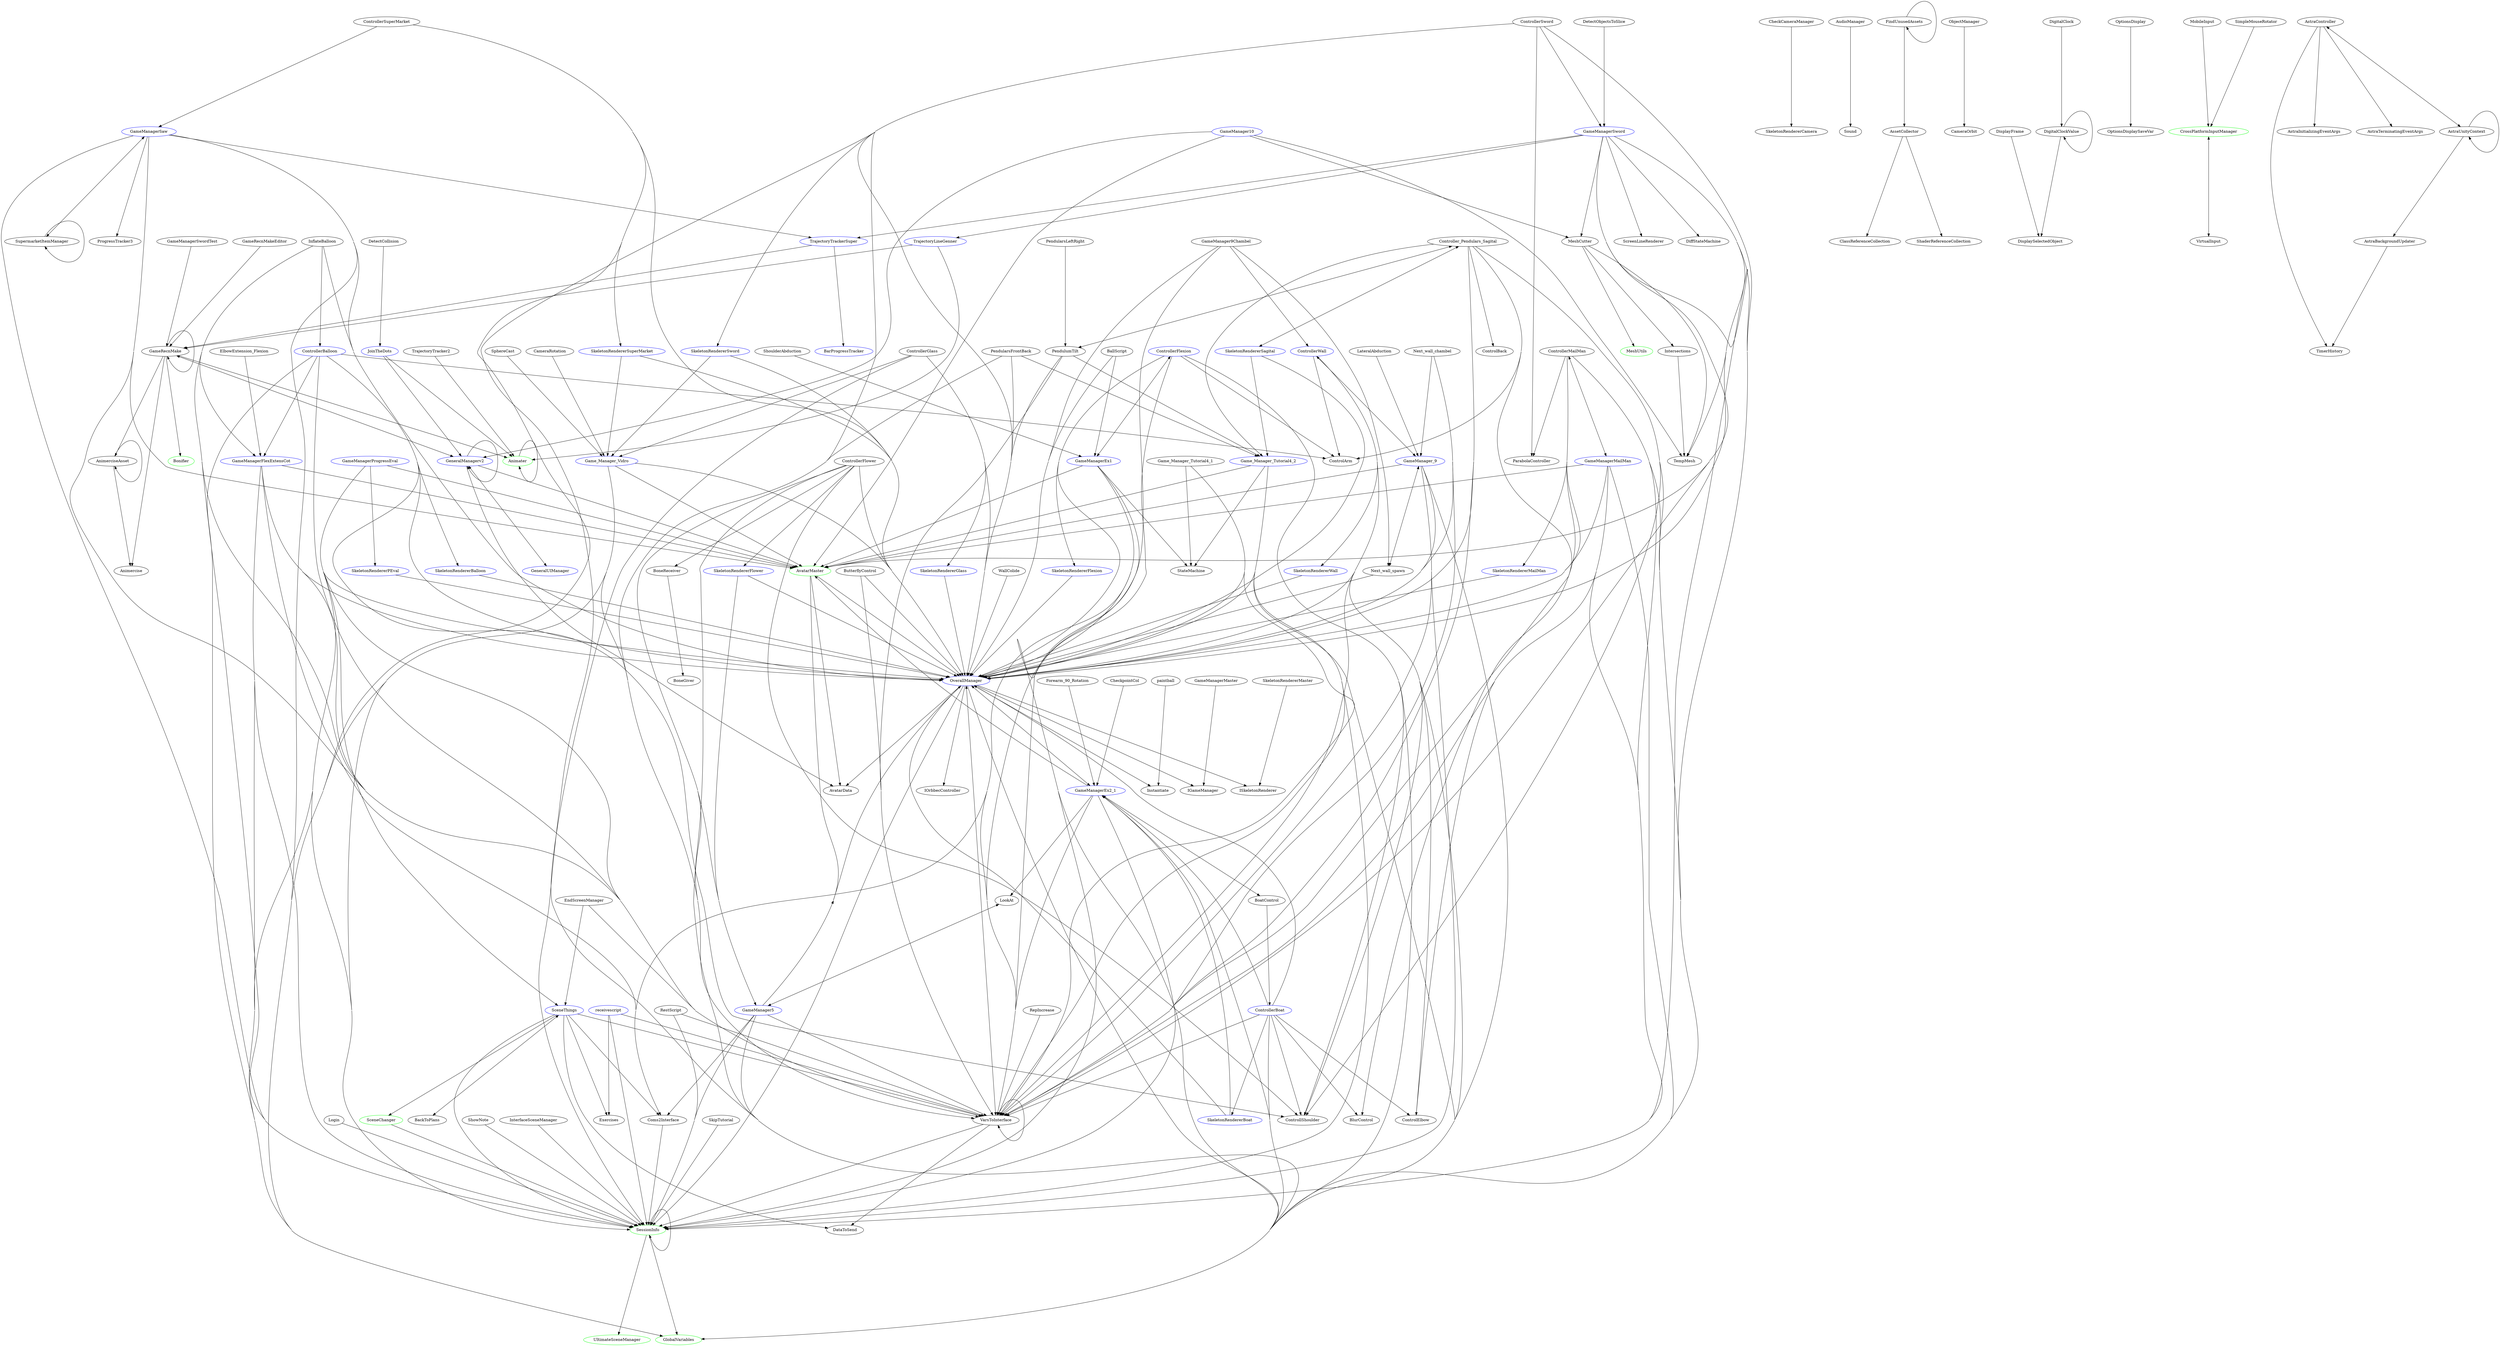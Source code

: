 digraph  {
	graph [concentrate=True,
		nodesep=0.25,
		ranksep=5.0
	];
	BarProgressTracker	 [color=blue];
	RepIncrease -> VarsToInterface;
	VarsToInterface -> VarsToInterface;
	SessionInfo	 [color=green];
	VarsToInterface -> SessionInfo;
	OverallManager	 [color=blue];
	VarsToInterface -> OverallManager;
	VarsToInterface -> DataToSend;
	RestScript -> VarsToInterface;
	RestScript -> SessionInfo;
	SessionInfo -> SessionInfo;
	GlobalVariables	 [color=green];
	SessionInfo -> GlobalVariables;
	UltimateSceneManager	 [color=green];
	SessionInfo -> UltimateSceneManager;
	SkeletonRendererMailMan	 [color=blue];
	SkeletonRendererMailMan -> OverallManager;
	OverallManager -> VarsToInterface;
	OverallManager -> SessionInfo;
	OverallManager -> GlobalVariables;
	GameManagerEx2_1	 [color=blue];
	OverallManager -> GameManagerEx2_1;
	OverallManager -> Instantiate;
	OverallManager -> AvatarData;
	OverallManager -> IGameManager;
	OverallManager -> IOrbbecController;
	OverallManager -> ISkeletonRenderer;
	SkeletonRendererPEval	 [color=blue];
	SkeletonRendererPEval -> OverallManager;
	SkeletonRendererSuperMarket	 [color=blue];
	SkeletonRendererSuperMarket -> OverallManager;
	Game_Manager_Vidro	 [color=blue];
	SkeletonRendererSuperMarket -> Game_Manager_Vidro;
	Game_Manager_Vidro -> VarsToInterface;
	Game_Manager_Vidro -> SessionInfo;
	Game_Manager_Vidro -> OverallManager;
	Game_Manager_Vidro -> GlobalVariables;
	AvatarMaster	 [color=green];
	Game_Manager_Vidro -> AvatarMaster;
	SkipTutorial -> SessionInfo;
	ControllerMailMan -> ParabolaController;
	ControllerMailMan -> VarsToInterface;
	ControllerMailMan -> SessionInfo;
	ControllerMailMan -> SkeletonRendererMailMan;
	ControllerMailMan -> OverallManager;
	GameManagerMailMan	 [color=blue];
	ControllerMailMan -> GameManagerMailMan;
	ControllerMailMan -> GlobalVariables;
	GameManagerMailMan -> VarsToInterface;
	GameManagerMailMan -> SessionInfo;
	GameManagerMailMan -> OverallManager;
	GameManagerMailMan -> ControllerMailMan;
	GameManagerMailMan -> GlobalVariables;
	GameManagerMailMan -> ControlElbow;
	GameManagerMailMan -> AvatarMaster;
	ControllerSuperMarket -> OverallManager;
	ControllerSuperMarket -> SkeletonRendererSuperMarket;
	ControllerSuperMarket -> GlobalVariables;
	GameManagerSaw	 [color=blue];
	ControllerSuperMarket -> GameManagerSaw;
	GameManagerSaw -> VarsToInterface;
	GameManagerSaw -> SessionInfo;
	GameManagerSaw -> OverallManager;
	GameManagerSaw -> GlobalVariables;
	GameManagerSaw -> AvatarMaster;
	GameManagerSaw -> SupermarketItemManager;
	GameManagerSaw -> ProgressTracker3;
	TrajectoryTrackerSuper	 [color=blue];
	GameManagerSaw -> TrajectoryTrackerSuper;
	ControllerSword -> ParabolaController;
	ControllerSword -> VarsToInterface;
	ControllerSword -> SessionInfo;
	ControllerSword -> OverallManager;
	ControllerSword -> GlobalVariables;
	SkeletonRendererSword	 [color=blue];
	ControllerSword -> SkeletonRendererSword;
	GameManagerSword	 [color=blue];
	ControllerSword -> GameManagerSword;
	SkeletonRendererSword -> OverallManager;
	SkeletonRendererSword -> Game_Manager_Vidro;
	GameManagerSword -> VarsToInterface;
	GameManagerSword -> SessionInfo;
	GameManagerSword -> OverallManager;
	GameManagerSword -> GlobalVariables;
	GameManagerSword -> AvatarMaster;
	GameManagerSword -> TrajectoryTrackerSuper;
	GameManagerSword -> MeshCutter;
	GameManagerSword -> TempMesh;
	GameManagerSword -> ScreenLineRenderer;
	GameManagerSword -> DiffStateMachine;
	TrajectoryLineGenner	 [color=blue];
	GameManagerSword -> TrajectoryLineGenner;
	JoinTheDots	 [color=blue];
	DetectCollision -> JoinTheDots;
	GeneralManagerv2	 [color=blue];
	JoinTheDots -> GeneralManagerv2;
	Animater	 [color=green];
	JoinTheDots -> Animater;
	EndScreenManager -> VarsToInterface;
	SceneThings	 [color=blue];
	EndScreenManager -> SceneThings;
	SceneThings -> VarsToInterface;
	SceneThings -> SessionInfo;
	SceneThings -> BackToPlans;
	SceneThings -> Coms2Interface;
	SceneThings -> DataToSend;
	SceneThings -> Exercises;
	SceneChanger	 [color=green];
	SceneThings -> SceneChanger;
	AvatarMaster -> OverallManager;
	AvatarMaster -> AvatarData;
	GameManagerProgressEval	 [color=blue];
	GameManagerProgressEval -> VarsToInterface;
	GameManagerProgressEval -> SessionInfo;
	GameManagerProgressEval -> OverallManager;
	GameManagerProgressEval -> SkeletonRendererPEval;
	GameManagerProgressEval -> GlobalVariables;
	GameManagerProgressEval -> SceneThings;
	GameManagerProgressEval -> AvatarMaster;
	SupermarketItemManager -> GameManagerSaw;
	SupermarketItemManager -> SupermarketItemManager;
	TrajectoryTrackerSuper -> BarProgressTracker;
	TrajectoryTrackerSuper -> GameRecnMake;
	GeneralUIManager	 [color=blue];
	GeneralUIManager -> GeneralManagerv2;
	GeneralManagerv2 -> AvatarMaster;
	GeneralManagerv2 -> GeneralUIManager;
	GeneralManagerv2 -> GeneralManagerv2;
	GeneralManagerv2 -> AvatarData;
	GeneralManagerv2 -> GameRecnMake;
	BackToPlans -> SceneThings;
	Coms2Interface -> SessionInfo;
	Login -> SessionInfo;
	receivescript	 [color=blue];
	receivescript -> VarsToInterface;
	receivescript -> SessionInfo;
	receivescript -> Exercises;
	SceneChanger -> SessionInfo;
	GameManager10	 [color=blue];
	GameManager10 -> AvatarMaster;
	GameManager10 -> GeneralManagerv2;
	GameManager10 -> MeshCutter;
	GameManager10 -> TempMesh;
	MeshCutter -> TempMesh;
	MeshCutter -> Intersections;
	MeshUtils	 [color=green];
	MeshCutter -> MeshUtils;
	GameManager5	 [color=blue];
	GameManager5 -> VarsToInterface;
	GameManager5 -> SessionInfo;
	GameManager5 -> OverallManager;
	GameManager5 -> GlobalVariables;
	GameManager5 -> AvatarMaster;
	GameManager5 -> Coms2Interface;
	GameManager5 -> LookAt;
	LookAt -> GameManager5;
	GameManager9Chambel -> VarsToInterface;
	GameManager9Chambel -> OverallManager;
	GameManager9Chambel -> Next_wall_spawn;
	ControllerWall	 [color=blue];
	GameManager9Chambel -> ControllerWall;
	Next_wall_spawn -> OverallManager;
	GameManager_9	 [color=blue];
	Next_wall_spawn -> GameManager_9;
	ControllerWall -> VarsToInterface;
	ControllerWall -> OverallManager;
	ControllerWall -> GlobalVariables;
	ControllerWall -> ControlElbow;
	ControllerWall -> GameManager_9;
	ControllerWall -> ControlArm;
	ControllerWall -> ControllShoulder;
	SkeletonRendererWall	 [color=blue];
	ControllerWall -> SkeletonRendererWall;
	GameManagerEx1	 [color=blue];
	GameManagerEx1 -> VarsToInterface;
	GameManagerEx1 -> SessionInfo;
	GameManagerEx1 -> OverallManager;
	GameManagerEx1 -> GlobalVariables;
	GameManagerEx1 -> AvatarMaster;
	GameManagerEx1 -> Coms2Interface;
	ControllerFlexion	 [color=blue];
	GameManagerEx1 -> ControllerFlexion;
	GameManagerEx1 -> StateMachine;
	ControllerFlexion -> VarsToInterface;
	ControllerFlexion -> OverallManager;
	ControllerFlexion -> GlobalVariables;
	ControllerFlexion -> GameManagerEx1;
	ControllerFlexion -> ControlArm;
	ControllerFlexion -> ControllShoulder;
	SkeletonRendererFlexion	 [color=blue];
	ControllerFlexion -> SkeletonRendererFlexion;
	GameManagerEx2_1 -> VarsToInterface;
	GameManagerEx2_1 -> SessionInfo;
	GameManagerEx2_1 -> OverallManager;
	GameManagerEx2_1 -> GlobalVariables;
	GameManagerEx2_1 -> AvatarMaster;
	GameManagerEx2_1 -> LookAt;
	GameManagerEx2_1 -> BoatControl;
	BoatControl -> GameManagerEx2_1;
	ControllerBoat	 [color=blue];
	BoatControl -> ControllerBoat;
	GameManagerFlexExtensCot	 [color=blue];
	GameManagerFlexExtensCot -> VarsToInterface;
	GameManagerFlexExtensCot -> SessionInfo;
	GameManagerFlexExtensCot -> OverallManager;
	GameManagerFlexExtensCot -> GlobalVariables;
	GameManagerFlexExtensCot -> AvatarMaster;
	GameManagerFlexExtensCot -> Coms2Interface;
	GameManager_9 -> VarsToInterface;
	GameManager_9 -> SessionInfo;
	GameManager_9 -> OverallManager;
	GameManager_9 -> GlobalVariables;
	GameManager_9 -> AvatarMaster;
	GameManager_9 -> Next_wall_spawn;
	GameManager_9 -> ControllerWall;
	Game_Manager_Tutorial4_1 -> VarsToInterface;
	Game_Manager_Tutorial4_1 -> OverallManager;
	Game_Manager_Tutorial4_1 -> StateMachine;
	Game_Manager_Tutorial4_2	 [color=blue];
	Game_Manager_Tutorial4_2 -> VarsToInterface;
	Game_Manager_Tutorial4_2 -> SessionInfo;
	Game_Manager_Tutorial4_2 -> OverallManager;
	Game_Manager_Tutorial4_2 -> GlobalVariables;
	Game_Manager_Tutorial4_2 -> AvatarMaster;
	Game_Manager_Tutorial4_2 -> StateMachine;
	BallScript -> OverallManager;
	BallScript -> GameManagerEx1;
	ControllerBoat -> VarsToInterface;
	ControllerBoat -> OverallManager;
	ControllerBoat -> GlobalVariables;
	ControllerBoat -> ControlElbow;
	ControllerBoat -> GameManagerEx2_1;
	ControllerBoat -> ControllShoulder;
	ControllerBoat -> BlurControl;
	SkeletonRendererBoat	 [color=blue];
	ControllerBoat -> SkeletonRendererBoat;
	ButterflyControl -> VarsToInterface;
	ButterflyControl -> OverallManager;
	CameraRotation -> Game_Manager_Vidro;
	CheckCameraManager -> SkeletonRendererCamera;
	CheckpointCol -> GameManagerEx2_1;
	Controller_Pendulars_Sagital -> VarsToInterface;
	Controller_Pendulars_Sagital -> OverallManager;
	Controller_Pendulars_Sagital -> GlobalVariables;
	Controller_Pendulars_Sagital -> Game_Manager_Tutorial4_2;
	Controller_Pendulars_Sagital -> PendulumTilt;
	Controller_Pendulars_Sagital -> ControlArm;
	Controller_Pendulars_Sagital -> ControlBack;
	Controller_Pendulars_Sagital -> ControllShoulder;
	SkeletonRendererSagital	 [color=blue];
	Controller_Pendulars_Sagital -> SkeletonRendererSagital;
	Controller_Pendulars_Sagital -> BlurControl;
	PendulumTilt -> VarsToInterface;
	PendulumTilt -> OverallManager;
	PendulumTilt -> Game_Manager_Tutorial4_2;
	PendulumTilt -> Controller_Pendulars_Sagital;
	SkeletonRendererSagital -> OverallManager;
	SkeletonRendererSagital -> Game_Manager_Tutorial4_2;
	SkeletonRendererSagital -> Controller_Pendulars_Sagital;
	InflateBalloon -> VarsToInterface;
	InflateBalloon -> SessionInfo;
	InflateBalloon -> OverallManager;
	InflateBalloon -> GameManagerFlexExtensCot;
	ControllerBalloon	 [color=blue];
	InflateBalloon -> ControllerBalloon;
	ControllerBalloon -> VarsToInterface;
	ControllerBalloon -> OverallManager;
	ControllerBalloon -> GlobalVariables;
	ControllerBalloon -> GameManagerFlexExtensCot;
	ControllerBalloon -> ControlArm;
	ControllerBalloon -> ControllShoulder;
	SkeletonRendererBalloon	 [color=blue];
	ControllerBalloon -> SkeletonRendererBalloon;
	Next_wall_chambel -> VarsToInterface;
	Next_wall_chambel -> OverallManager;
	Next_wall_chambel -> GameManager_9;
	paintball -> Instantiate;
	ShowNote -> SessionInfo;
	SphereCast -> Game_Manager_Vidro;
	WallColide -> OverallManager;
	ElbowExtension_Flexion -> GameManagerFlexExtensCot;
	Forearm_90_Rotation -> GameManagerEx2_1;
	LateralAbduction -> GameManager_9;
	PendularsFrontBack -> VarsToInterface;
	PendularsFrontBack -> OverallManager;
	PendularsFrontBack -> Game_Manager_Tutorial4_2;
	PendularsLeftRight -> PendulumTilt;
	ShoulderAbduction -> GameManagerEx1;
	AudioManager -> Sound;
	InterfaceSceneManager -> SessionInfo;
	SkeletonRendererBoat -> OverallManager;
	SkeletonRendererBoat -> GameManagerEx2_1;
	BoneReceiver -> BoneGiver;
	SkeletonRendererBalloon -> OverallManager;
	SkeletonRendererFlexion -> OverallManager;
	ControllerFlower -> VarsToInterface;
	ControllerFlower -> OverallManager;
	ControllerFlower -> GlobalVariables;
	ControllerFlower -> GameManager5;
	ControllerFlower -> ControllShoulder;
	ControllerFlower -> BoneReceiver;
	SkeletonRendererFlower	 [color=blue];
	ControllerFlower -> SkeletonRendererFlower;
	SkeletonRendererFlower -> OverallManager;
	SkeletonRendererFlower -> GameManager5;
	SkeletonRendererWall -> OverallManager;
	SkeletonRendererGlass	 [color=blue];
	SkeletonRendererGlass -> OverallManager;
	GameManagerMaster -> IGameManager;
	SkeletonRendererMaster -> ISkeletonRenderer;
	ControllerGlass -> OverallManager;
	ControllerGlass -> Game_Manager_Vidro;
	ControllerGlass -> GlobalVariables;
	ControllerGlass -> SkeletonRendererGlass;
	AssetCollector -> ClassReferenceCollection;
	AssetCollector -> ShaderReferenceCollection;
	FindUnusedAssets -> AssetCollector;
	FindUnusedAssets -> FindUnusedAssets;
	DetectObjectsToSlice -> GameManagerSword;
	TrajectoryLineGenner -> GameRecnMake;
	TrajectoryLineGenner -> Animater;
	GameManagerSwordTest -> GameRecnMake;
	GameRecnMake -> GeneralManagerv2;
	GameRecnMake -> GameRecnMake;
	GameRecnMake -> Animercise;
	GameRecnMake -> AnimerciseAsset;
	GameRecnMake -> Animater;
	Bonifier	 [color=green];
	GameRecnMake -> Bonifier;
	ObjectManager -> CameraOrbit;
	Intersections -> TempMesh;
	AnimerciseAsset -> Animercise;
	AnimerciseAsset -> AnimerciseAsset;
	Animater -> Animater;
	GameRecnMakeEditor -> GameRecnMake;
	TrajectoryTracker2 -> Animater;
	DisplayFrame -> DisplaySelectedObject;
	OptionsDisplay -> OptionsDisplaySaveVar;
	DigitalClock -> DigitalClockValue;
	DigitalClockValue -> DisplaySelectedObject;
	DigitalClockValue -> DigitalClockValue;
	CrossPlatformInputManager	 [color=green];
	CrossPlatformInputManager -> VirtualInput;
	VirtualInput -> CrossPlatformInputManager;
	MobileInput -> CrossPlatformInputManager;
	SimpleMouseRotator -> CrossPlatformInputManager;
	AstraBackgroundUpdater -> TimerHistory;
	AstraController -> TimerHistory;
	AstraController -> AstraInitializingEventArgs;
	AstraController -> AstraTerminatingEventArgs;
	AstraController -> AstraUnityContext;
	AstraUnityContext -> AstraBackgroundUpdater;
	AstraUnityContext -> AstraController;
	AstraUnityContext -> AstraUnityContext;
}
